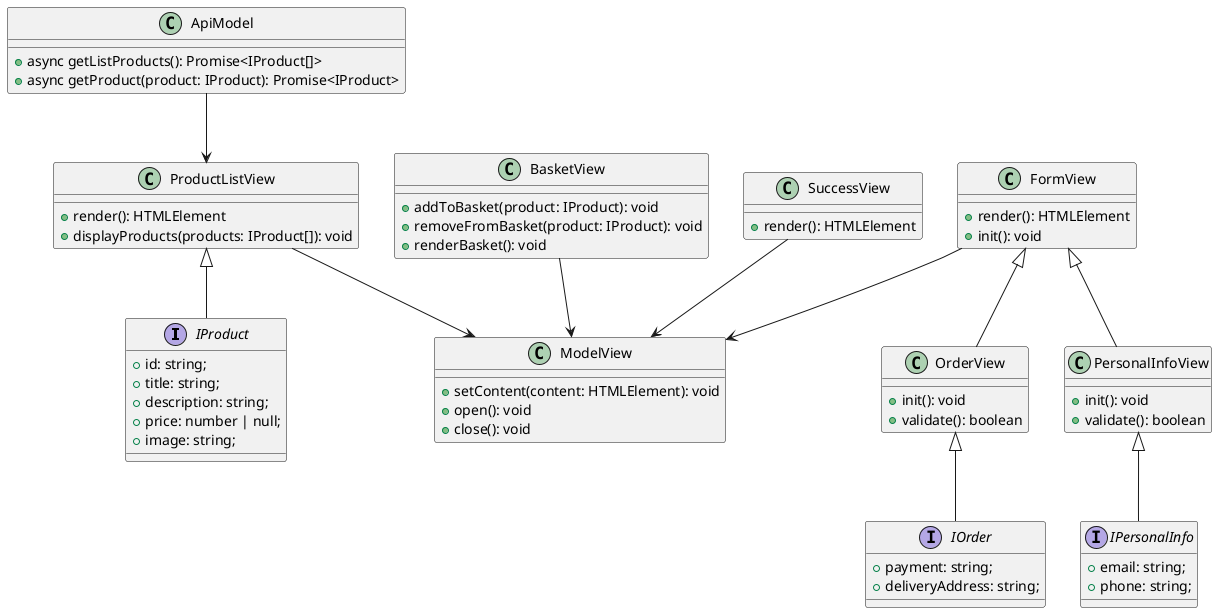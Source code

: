 @startuml

' Defining the interfaces
interface IProduct {
    +id: string;
    +title: string;
    +description: string;
    +price: number | null;
    +image: string;
}

interface IPersonalInfo {
    +email: string;
    +phone: string;
}

interface IOrder {
    +payment: string;
    +deliveryAddress: string;
}

' Class definitions
class ApiModel {
    +async getListProducts(): Promise<IProduct[]>
    +async getProduct(product: IProduct): Promise<IProduct>
}

class ModelView {
    +setContent(content: HTMLElement): void
    +open(): void
    +close(): void
}

class BasketView {
    +addToBasket(product: IProduct): void
    +removeFromBasket(product: IProduct): void
    +renderBasket(): void
}

class FormView {
    +render(): HTMLElement
    +init(): void
}

class OrderView {
    +init(): void
    +validate(): boolean
}

class PersonalInfoView {
    +init(): void
    +validate(): boolean
}

class ProductListView {
    +render(): HTMLElement
    +displayProducts(products: IProduct[]): void
}

class SuccessView {
    +render(): HTMLElement
}

ProductListView  <|-- IProduct
OrderView  <|-- IOrder
PersonalInfoView  <|-- IPersonalInfo

FormView <|-- OrderView 
FormView <|-- PersonalInfoView
ApiModel --> ProductListView 

BasketView --> ModelView 
FormView --> ModelView
ProductListView --> ModelView 
SuccessView --> ModelView


@enduml
